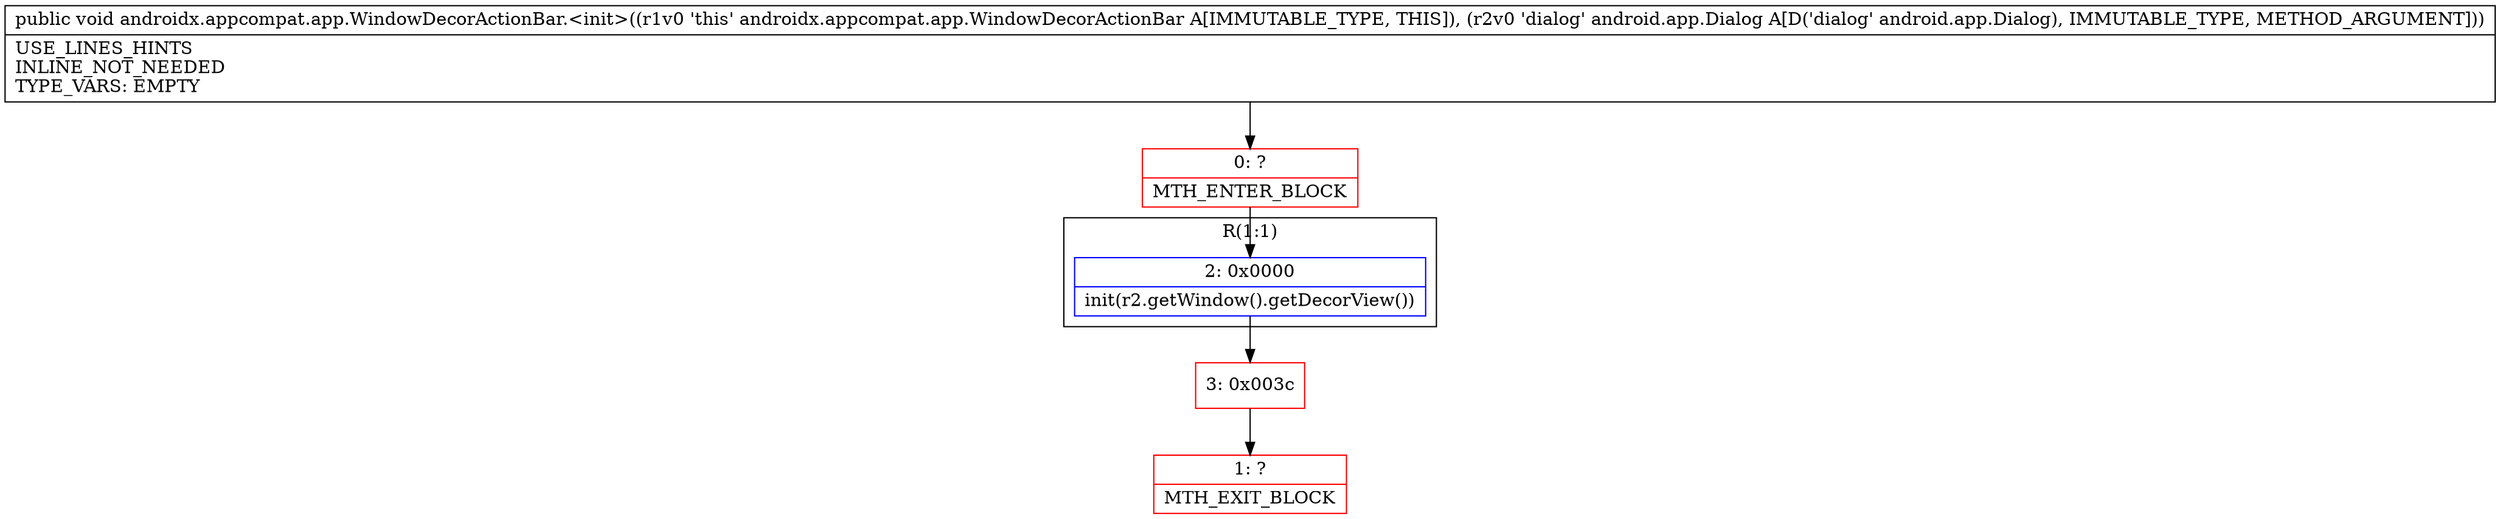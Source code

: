 digraph "CFG forandroidx.appcompat.app.WindowDecorActionBar.\<init\>(Landroid\/app\/Dialog;)V" {
subgraph cluster_Region_369272858 {
label = "R(1:1)";
node [shape=record,color=blue];
Node_2 [shape=record,label="{2\:\ 0x0000|init(r2.getWindow().getDecorView())\l}"];
}
Node_0 [shape=record,color=red,label="{0\:\ ?|MTH_ENTER_BLOCK\l}"];
Node_3 [shape=record,color=red,label="{3\:\ 0x003c}"];
Node_1 [shape=record,color=red,label="{1\:\ ?|MTH_EXIT_BLOCK\l}"];
MethodNode[shape=record,label="{public void androidx.appcompat.app.WindowDecorActionBar.\<init\>((r1v0 'this' androidx.appcompat.app.WindowDecorActionBar A[IMMUTABLE_TYPE, THIS]), (r2v0 'dialog' android.app.Dialog A[D('dialog' android.app.Dialog), IMMUTABLE_TYPE, METHOD_ARGUMENT]))  | USE_LINES_HINTS\lINLINE_NOT_NEEDED\lTYPE_VARS: EMPTY\l}"];
MethodNode -> Node_0;Node_2 -> Node_3;
Node_0 -> Node_2;
Node_3 -> Node_1;
}

